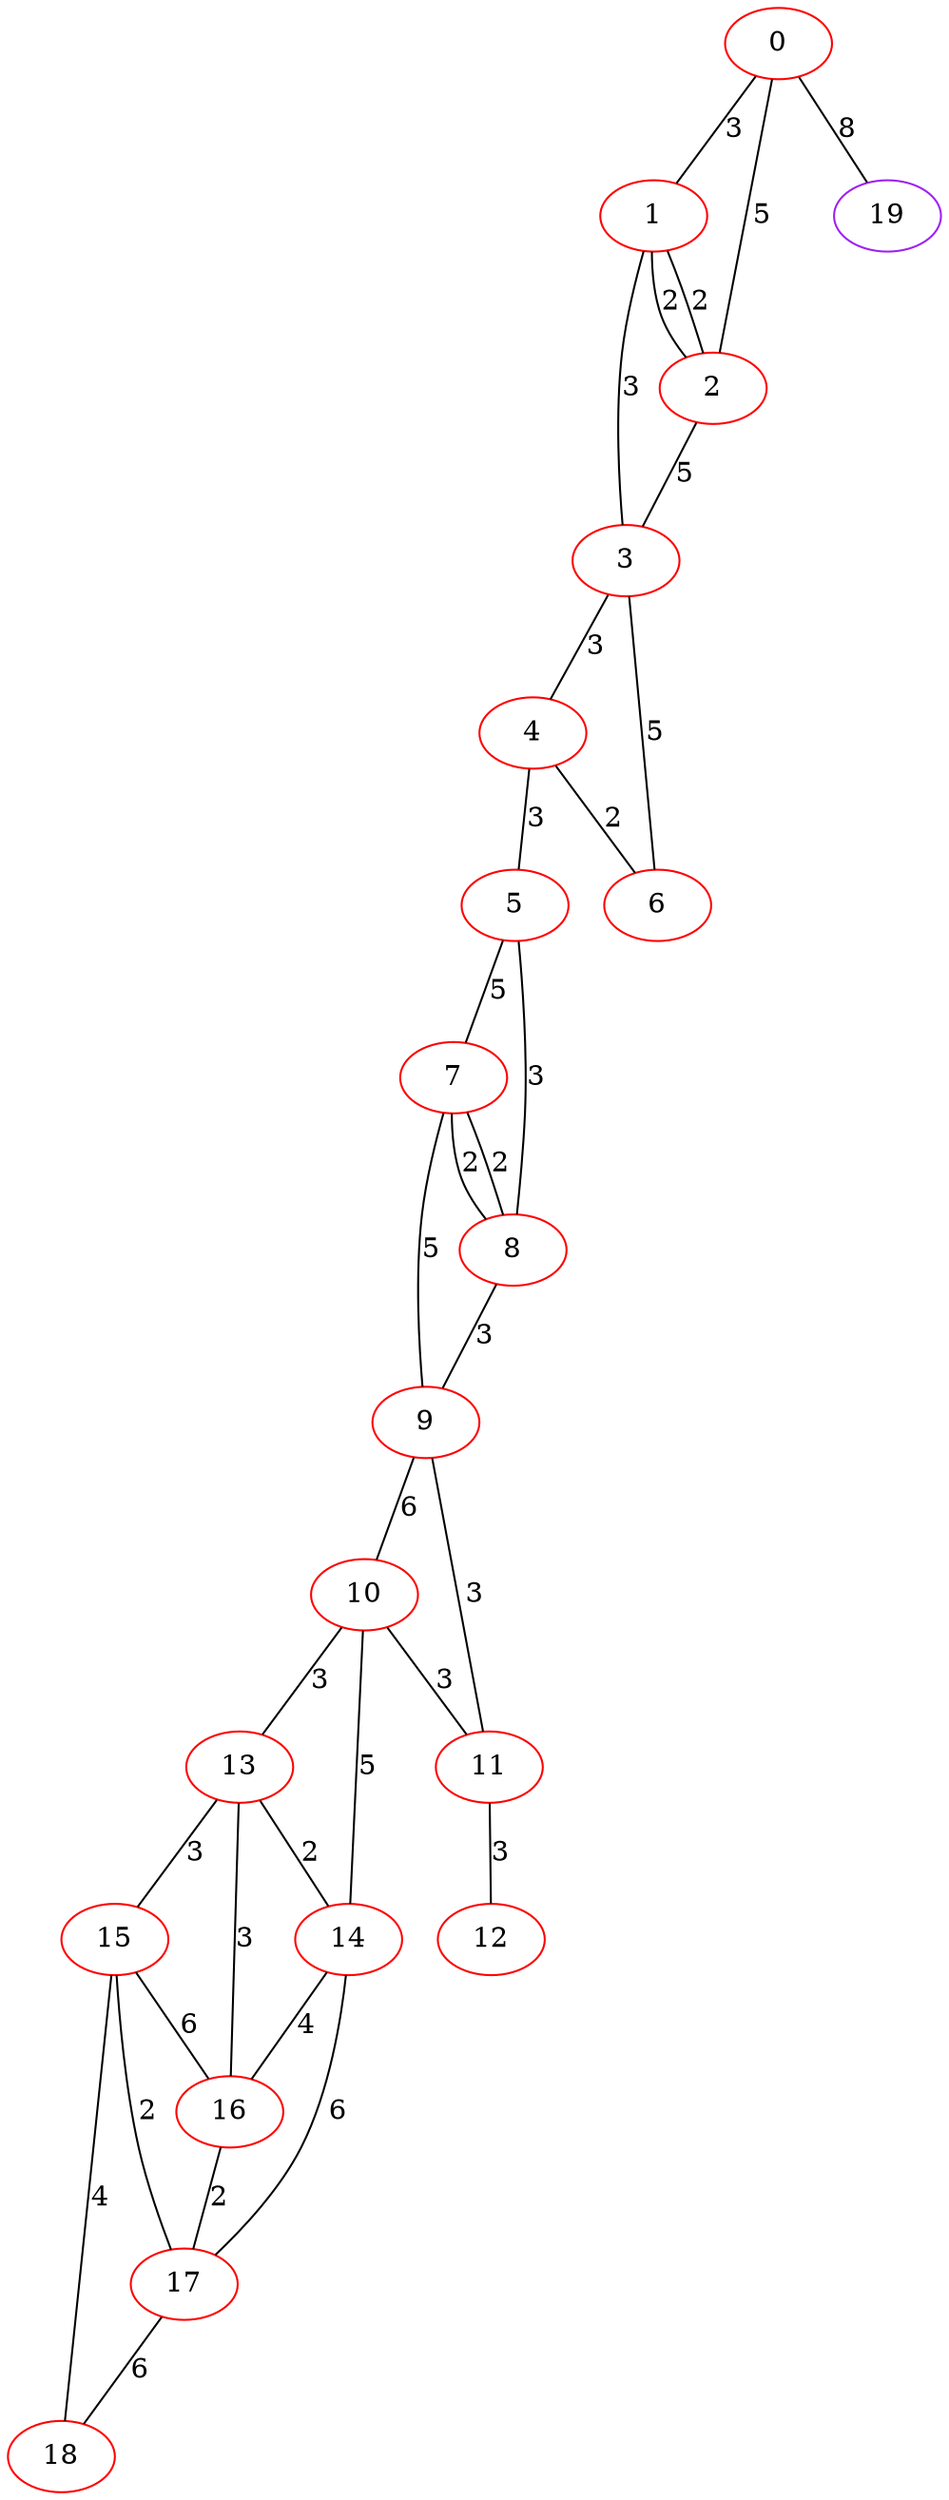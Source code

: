 graph "" {
0 [color=red, weight=1];
1 [color=red, weight=1];
2 [color=red, weight=1];
3 [color=red, weight=1];
4 [color=red, weight=1];
5 [color=red, weight=1];
6 [color=red, weight=1];
7 [color=red, weight=1];
8 [color=red, weight=1];
9 [color=red, weight=1];
10 [color=red, weight=1];
11 [color=red, weight=1];
12 [color=red, weight=1];
13 [color=red, weight=1];
14 [color=red, weight=1];
15 [color=red, weight=1];
16 [color=red, weight=1];
17 [color=red, weight=1];
18 [color=red, weight=1];
19 [color=purple, weight=4];
0 -- 1  [key=0, label=3];
0 -- 2  [key=0, label=5];
0 -- 19  [key=0, label=8];
1 -- 2  [key=0, label=2];
1 -- 2  [key=1, label=2];
1 -- 3  [key=0, label=3];
2 -- 3  [key=0, label=5];
3 -- 4  [key=0, label=3];
3 -- 6  [key=0, label=5];
4 -- 5  [key=0, label=3];
4 -- 6  [key=0, label=2];
5 -- 8  [key=0, label=3];
5 -- 7  [key=0, label=5];
7 -- 8  [key=0, label=2];
7 -- 8  [key=1, label=2];
7 -- 9  [key=0, label=5];
8 -- 9  [key=0, label=3];
9 -- 10  [key=0, label=6];
9 -- 11  [key=0, label=3];
10 -- 11  [key=0, label=3];
10 -- 13  [key=0, label=3];
10 -- 14  [key=0, label=5];
11 -- 12  [key=0, label=3];
13 -- 16  [key=0, label=3];
13 -- 14  [key=0, label=2];
13 -- 15  [key=0, label=3];
14 -- 16  [key=0, label=4];
14 -- 17  [key=0, label=6];
15 -- 16  [key=0, label=6];
15 -- 17  [key=0, label=2];
15 -- 18  [key=0, label=4];
16 -- 17  [key=0, label=2];
17 -- 18  [key=0, label=6];
}
